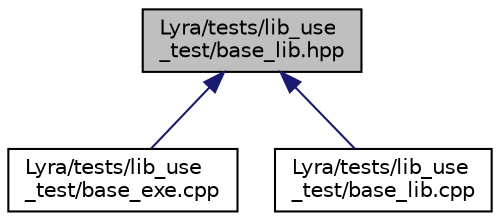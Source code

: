 digraph "Lyra/tests/lib_use_test/base_lib.hpp"
{
 // INTERACTIVE_SVG=YES
 // LATEX_PDF_SIZE
  edge [fontname="Helvetica",fontsize="10",labelfontname="Helvetica",labelfontsize="10"];
  node [fontname="Helvetica",fontsize="10",shape=record];
  Node1 [label="Lyra/tests/lib_use\l_test/base_lib.hpp",height=0.2,width=0.4,color="black", fillcolor="grey75", style="filled", fontcolor="black",tooltip=" "];
  Node1 -> Node2 [dir="back",color="midnightblue",fontsize="10",style="solid",fontname="Helvetica"];
  Node2 [label="Lyra/tests/lib_use\l_test/base_exe.cpp",height=0.2,width=0.4,color="black", fillcolor="white", style="filled",URL="$base__exe_8cpp.html",tooltip=" "];
  Node1 -> Node3 [dir="back",color="midnightblue",fontsize="10",style="solid",fontname="Helvetica"];
  Node3 [label="Lyra/tests/lib_use\l_test/base_lib.cpp",height=0.2,width=0.4,color="black", fillcolor="white", style="filled",URL="$base__lib_8cpp.html",tooltip=" "];
}
